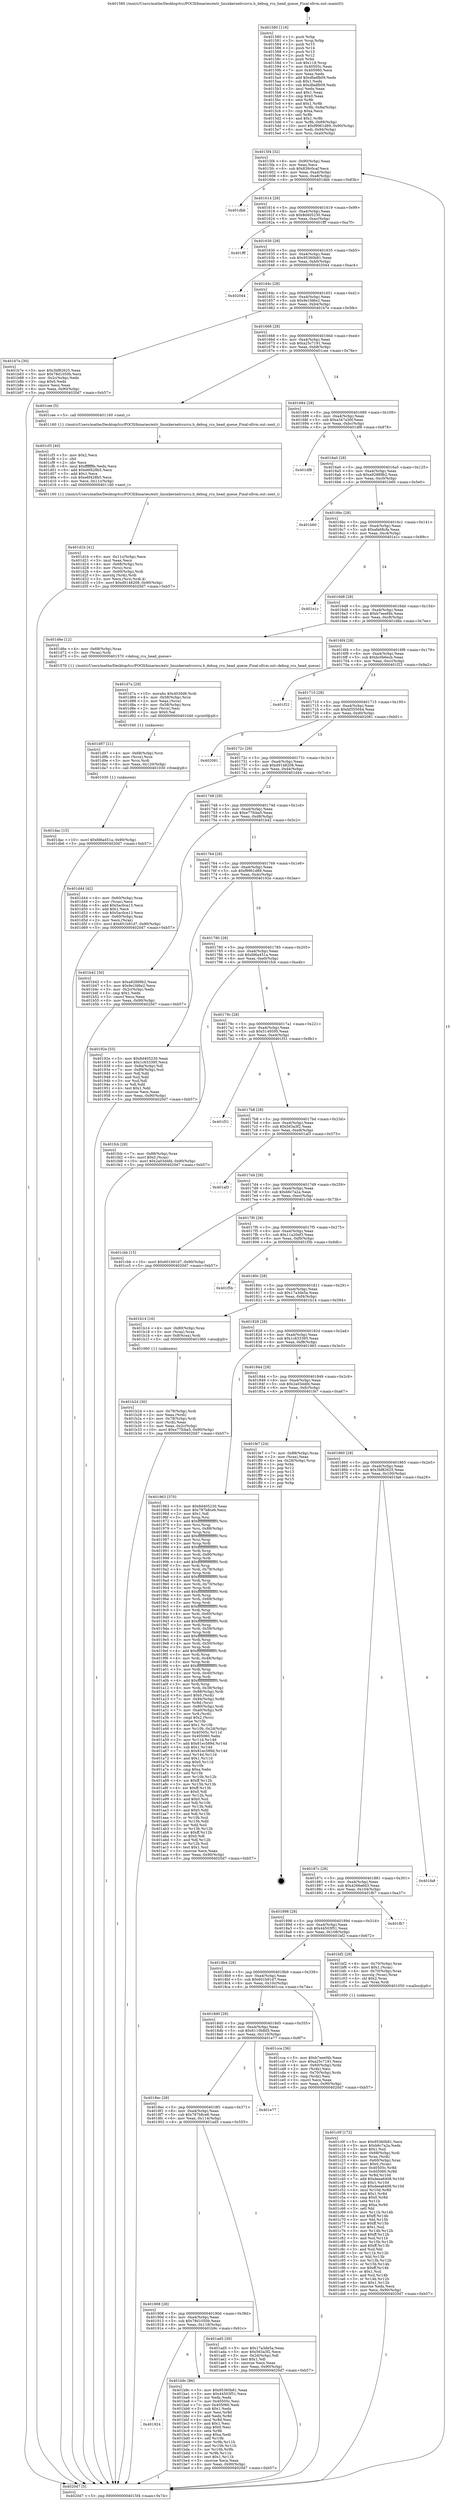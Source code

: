 digraph "0x401580" {
  label = "0x401580 (/mnt/c/Users/mathe/Desktop/tcc/POCII/binaries/extr_linuxkernelrcurcu.h_debug_rcu_head_queue_Final-ollvm.out::main(0))"
  labelloc = "t"
  node[shape=record]

  Entry [label="",width=0.3,height=0.3,shape=circle,fillcolor=black,style=filled]
  "0x4015f4" [label="{
     0x4015f4 [32]\l
     | [instrs]\l
     &nbsp;&nbsp;0x4015f4 \<+6\>: mov -0x90(%rbp),%eax\l
     &nbsp;&nbsp;0x4015fa \<+2\>: mov %eax,%ecx\l
     &nbsp;&nbsp;0x4015fc \<+6\>: sub $0x839c0caf,%ecx\l
     &nbsp;&nbsp;0x401602 \<+6\>: mov %eax,-0xa4(%rbp)\l
     &nbsp;&nbsp;0x401608 \<+6\>: mov %ecx,-0xa8(%rbp)\l
     &nbsp;&nbsp;0x40160e \<+6\>: je 0000000000401dbb \<main+0x83b\>\l
  }"]
  "0x401dbb" [label="{
     0x401dbb\l
  }", style=dashed]
  "0x401614" [label="{
     0x401614 [28]\l
     | [instrs]\l
     &nbsp;&nbsp;0x401614 \<+5\>: jmp 0000000000401619 \<main+0x99\>\l
     &nbsp;&nbsp;0x401619 \<+6\>: mov -0xa4(%rbp),%eax\l
     &nbsp;&nbsp;0x40161f \<+5\>: sub $0x8d405230,%eax\l
     &nbsp;&nbsp;0x401624 \<+6\>: mov %eax,-0xac(%rbp)\l
     &nbsp;&nbsp;0x40162a \<+6\>: je 0000000000401fff \<main+0xa7f\>\l
  }"]
  Exit [label="",width=0.3,height=0.3,shape=circle,fillcolor=black,style=filled,peripheries=2]
  "0x401fff" [label="{
     0x401fff\l
  }", style=dashed]
  "0x401630" [label="{
     0x401630 [28]\l
     | [instrs]\l
     &nbsp;&nbsp;0x401630 \<+5\>: jmp 0000000000401635 \<main+0xb5\>\l
     &nbsp;&nbsp;0x401635 \<+6\>: mov -0xa4(%rbp),%eax\l
     &nbsp;&nbsp;0x40163b \<+5\>: sub $0x95360b81,%eax\l
     &nbsp;&nbsp;0x401640 \<+6\>: mov %eax,-0xb0(%rbp)\l
     &nbsp;&nbsp;0x401646 \<+6\>: je 0000000000402044 \<main+0xac4\>\l
  }"]
  "0x401dac" [label="{
     0x401dac [15]\l
     | [instrs]\l
     &nbsp;&nbsp;0x401dac \<+10\>: movl $0xfd6a451a,-0x90(%rbp)\l
     &nbsp;&nbsp;0x401db6 \<+5\>: jmp 00000000004020d7 \<main+0xb57\>\l
  }"]
  "0x402044" [label="{
     0x402044\l
  }", style=dashed]
  "0x40164c" [label="{
     0x40164c [28]\l
     | [instrs]\l
     &nbsp;&nbsp;0x40164c \<+5\>: jmp 0000000000401651 \<main+0xd1\>\l
     &nbsp;&nbsp;0x401651 \<+6\>: mov -0xa4(%rbp),%eax\l
     &nbsp;&nbsp;0x401657 \<+5\>: sub $0x9e1fd6e2,%eax\l
     &nbsp;&nbsp;0x40165c \<+6\>: mov %eax,-0xb4(%rbp)\l
     &nbsp;&nbsp;0x401662 \<+6\>: je 0000000000401b7e \<main+0x5fe\>\l
  }"]
  "0x401d97" [label="{
     0x401d97 [21]\l
     | [instrs]\l
     &nbsp;&nbsp;0x401d97 \<+4\>: mov -0x68(%rbp),%rcx\l
     &nbsp;&nbsp;0x401d9b \<+3\>: mov (%rcx),%rcx\l
     &nbsp;&nbsp;0x401d9e \<+3\>: mov %rcx,%rdi\l
     &nbsp;&nbsp;0x401da1 \<+6\>: mov %eax,-0x120(%rbp)\l
     &nbsp;&nbsp;0x401da7 \<+5\>: call 0000000000401030 \<free@plt\>\l
     | [calls]\l
     &nbsp;&nbsp;0x401030 \{1\} (unknown)\l
  }"]
  "0x401b7e" [label="{
     0x401b7e [30]\l
     | [instrs]\l
     &nbsp;&nbsp;0x401b7e \<+5\>: mov $0x3bf82625,%eax\l
     &nbsp;&nbsp;0x401b83 \<+5\>: mov $0x78d1050b,%ecx\l
     &nbsp;&nbsp;0x401b88 \<+3\>: mov -0x2c(%rbp),%edx\l
     &nbsp;&nbsp;0x401b8b \<+3\>: cmp $0x0,%edx\l
     &nbsp;&nbsp;0x401b8e \<+3\>: cmove %ecx,%eax\l
     &nbsp;&nbsp;0x401b91 \<+6\>: mov %eax,-0x90(%rbp)\l
     &nbsp;&nbsp;0x401b97 \<+5\>: jmp 00000000004020d7 \<main+0xb57\>\l
  }"]
  "0x401668" [label="{
     0x401668 [28]\l
     | [instrs]\l
     &nbsp;&nbsp;0x401668 \<+5\>: jmp 000000000040166d \<main+0xed\>\l
     &nbsp;&nbsp;0x40166d \<+6\>: mov -0xa4(%rbp),%eax\l
     &nbsp;&nbsp;0x401673 \<+5\>: sub $0xa25c7191,%eax\l
     &nbsp;&nbsp;0x401678 \<+6\>: mov %eax,-0xb8(%rbp)\l
     &nbsp;&nbsp;0x40167e \<+6\>: je 0000000000401cee \<main+0x76e\>\l
  }"]
  "0x401d7a" [label="{
     0x401d7a [29]\l
     | [instrs]\l
     &nbsp;&nbsp;0x401d7a \<+10\>: movabs $0x4030d6,%rdi\l
     &nbsp;&nbsp;0x401d84 \<+4\>: mov -0x58(%rbp),%rcx\l
     &nbsp;&nbsp;0x401d88 \<+2\>: mov %eax,(%rcx)\l
     &nbsp;&nbsp;0x401d8a \<+4\>: mov -0x58(%rbp),%rcx\l
     &nbsp;&nbsp;0x401d8e \<+2\>: mov (%rcx),%esi\l
     &nbsp;&nbsp;0x401d90 \<+2\>: mov $0x0,%al\l
     &nbsp;&nbsp;0x401d92 \<+5\>: call 0000000000401040 \<printf@plt\>\l
     | [calls]\l
     &nbsp;&nbsp;0x401040 \{1\} (unknown)\l
  }"]
  "0x401cee" [label="{
     0x401cee [5]\l
     | [instrs]\l
     &nbsp;&nbsp;0x401cee \<+5\>: call 0000000000401160 \<next_i\>\l
     | [calls]\l
     &nbsp;&nbsp;0x401160 \{1\} (/mnt/c/Users/mathe/Desktop/tcc/POCII/binaries/extr_linuxkernelrcurcu.h_debug_rcu_head_queue_Final-ollvm.out::next_i)\l
  }"]
  "0x401684" [label="{
     0x401684 [28]\l
     | [instrs]\l
     &nbsp;&nbsp;0x401684 \<+5\>: jmp 0000000000401689 \<main+0x109\>\l
     &nbsp;&nbsp;0x401689 \<+6\>: mov -0xa4(%rbp),%eax\l
     &nbsp;&nbsp;0x40168f \<+5\>: sub $0xa347a30f,%eax\l
     &nbsp;&nbsp;0x401694 \<+6\>: mov %eax,-0xbc(%rbp)\l
     &nbsp;&nbsp;0x40169a \<+6\>: je 0000000000401df8 \<main+0x878\>\l
  }"]
  "0x401d1b" [label="{
     0x401d1b [41]\l
     | [instrs]\l
     &nbsp;&nbsp;0x401d1b \<+6\>: mov -0x11c(%rbp),%ecx\l
     &nbsp;&nbsp;0x401d21 \<+3\>: imul %eax,%ecx\l
     &nbsp;&nbsp;0x401d24 \<+4\>: mov -0x68(%rbp),%rsi\l
     &nbsp;&nbsp;0x401d28 \<+3\>: mov (%rsi),%rsi\l
     &nbsp;&nbsp;0x401d2b \<+4\>: mov -0x60(%rbp),%rdi\l
     &nbsp;&nbsp;0x401d2f \<+3\>: movslq (%rdi),%rdi\l
     &nbsp;&nbsp;0x401d32 \<+3\>: mov %ecx,(%rsi,%rdi,4)\l
     &nbsp;&nbsp;0x401d35 \<+10\>: movl $0xd9148208,-0x90(%rbp)\l
     &nbsp;&nbsp;0x401d3f \<+5\>: jmp 00000000004020d7 \<main+0xb57\>\l
  }"]
  "0x401df8" [label="{
     0x401df8\l
  }", style=dashed]
  "0x4016a0" [label="{
     0x4016a0 [28]\l
     | [instrs]\l
     &nbsp;&nbsp;0x4016a0 \<+5\>: jmp 00000000004016a5 \<main+0x125\>\l
     &nbsp;&nbsp;0x4016a5 \<+6\>: mov -0xa4(%rbp),%eax\l
     &nbsp;&nbsp;0x4016ab \<+5\>: sub $0xa92889b2,%eax\l
     &nbsp;&nbsp;0x4016b0 \<+6\>: mov %eax,-0xc0(%rbp)\l
     &nbsp;&nbsp;0x4016b6 \<+6\>: je 0000000000401b60 \<main+0x5e0\>\l
  }"]
  "0x401cf3" [label="{
     0x401cf3 [40]\l
     | [instrs]\l
     &nbsp;&nbsp;0x401cf3 \<+5\>: mov $0x2,%ecx\l
     &nbsp;&nbsp;0x401cf8 \<+1\>: cltd\l
     &nbsp;&nbsp;0x401cf9 \<+2\>: idiv %ecx\l
     &nbsp;&nbsp;0x401cfb \<+6\>: imul $0xfffffffe,%edx,%ecx\l
     &nbsp;&nbsp;0x401d01 \<+6\>: add $0xe6f428b5,%ecx\l
     &nbsp;&nbsp;0x401d07 \<+3\>: add $0x1,%ecx\l
     &nbsp;&nbsp;0x401d0a \<+6\>: sub $0xe6f428b5,%ecx\l
     &nbsp;&nbsp;0x401d10 \<+6\>: mov %ecx,-0x11c(%rbp)\l
     &nbsp;&nbsp;0x401d16 \<+5\>: call 0000000000401160 \<next_i\>\l
     | [calls]\l
     &nbsp;&nbsp;0x401160 \{1\} (/mnt/c/Users/mathe/Desktop/tcc/POCII/binaries/extr_linuxkernelrcurcu.h_debug_rcu_head_queue_Final-ollvm.out::next_i)\l
  }"]
  "0x401b60" [label="{
     0x401b60\l
  }", style=dashed]
  "0x4016bc" [label="{
     0x4016bc [28]\l
     | [instrs]\l
     &nbsp;&nbsp;0x4016bc \<+5\>: jmp 00000000004016c1 \<main+0x141\>\l
     &nbsp;&nbsp;0x4016c1 \<+6\>: mov -0xa4(%rbp),%eax\l
     &nbsp;&nbsp;0x4016c7 \<+5\>: sub $0xafa68cfa,%eax\l
     &nbsp;&nbsp;0x4016cc \<+6\>: mov %eax,-0xc4(%rbp)\l
     &nbsp;&nbsp;0x4016d2 \<+6\>: je 0000000000401e1c \<main+0x89c\>\l
  }"]
  "0x401c0f" [label="{
     0x401c0f [172]\l
     | [instrs]\l
     &nbsp;&nbsp;0x401c0f \<+5\>: mov $0x95360b81,%ecx\l
     &nbsp;&nbsp;0x401c14 \<+5\>: mov $0xb6c7a2a,%edx\l
     &nbsp;&nbsp;0x401c19 \<+3\>: mov $0x1,%sil\l
     &nbsp;&nbsp;0x401c1c \<+4\>: mov -0x68(%rbp),%rdi\l
     &nbsp;&nbsp;0x401c20 \<+3\>: mov %rax,(%rdi)\l
     &nbsp;&nbsp;0x401c23 \<+4\>: mov -0x60(%rbp),%rax\l
     &nbsp;&nbsp;0x401c27 \<+6\>: movl $0x0,(%rax)\l
     &nbsp;&nbsp;0x401c2d \<+8\>: mov 0x40505c,%r8d\l
     &nbsp;&nbsp;0x401c35 \<+8\>: mov 0x405060,%r9d\l
     &nbsp;&nbsp;0x401c3d \<+3\>: mov %r8d,%r10d\l
     &nbsp;&nbsp;0x401c40 \<+7\>: add $0xdeea6408,%r10d\l
     &nbsp;&nbsp;0x401c47 \<+4\>: sub $0x1,%r10d\l
     &nbsp;&nbsp;0x401c4b \<+7\>: sub $0xdeea6408,%r10d\l
     &nbsp;&nbsp;0x401c52 \<+4\>: imul %r10d,%r8d\l
     &nbsp;&nbsp;0x401c56 \<+4\>: and $0x1,%r8d\l
     &nbsp;&nbsp;0x401c5a \<+4\>: cmp $0x0,%r8d\l
     &nbsp;&nbsp;0x401c5e \<+4\>: sete %r11b\l
     &nbsp;&nbsp;0x401c62 \<+4\>: cmp $0xa,%r9d\l
     &nbsp;&nbsp;0x401c66 \<+3\>: setl %bl\l
     &nbsp;&nbsp;0x401c69 \<+3\>: mov %r11b,%r14b\l
     &nbsp;&nbsp;0x401c6c \<+4\>: xor $0xff,%r14b\l
     &nbsp;&nbsp;0x401c70 \<+3\>: mov %bl,%r15b\l
     &nbsp;&nbsp;0x401c73 \<+4\>: xor $0xff,%r15b\l
     &nbsp;&nbsp;0x401c77 \<+4\>: xor $0x1,%sil\l
     &nbsp;&nbsp;0x401c7b \<+3\>: mov %r14b,%r12b\l
     &nbsp;&nbsp;0x401c7e \<+4\>: and $0xff,%r12b\l
     &nbsp;&nbsp;0x401c82 \<+3\>: and %sil,%r11b\l
     &nbsp;&nbsp;0x401c85 \<+3\>: mov %r15b,%r13b\l
     &nbsp;&nbsp;0x401c88 \<+4\>: and $0xff,%r13b\l
     &nbsp;&nbsp;0x401c8c \<+3\>: and %sil,%bl\l
     &nbsp;&nbsp;0x401c8f \<+3\>: or %r11b,%r12b\l
     &nbsp;&nbsp;0x401c92 \<+3\>: or %bl,%r13b\l
     &nbsp;&nbsp;0x401c95 \<+3\>: xor %r13b,%r12b\l
     &nbsp;&nbsp;0x401c98 \<+3\>: or %r15b,%r14b\l
     &nbsp;&nbsp;0x401c9b \<+4\>: xor $0xff,%r14b\l
     &nbsp;&nbsp;0x401c9f \<+4\>: or $0x1,%sil\l
     &nbsp;&nbsp;0x401ca3 \<+3\>: and %sil,%r14b\l
     &nbsp;&nbsp;0x401ca6 \<+3\>: or %r14b,%r12b\l
     &nbsp;&nbsp;0x401ca9 \<+4\>: test $0x1,%r12b\l
     &nbsp;&nbsp;0x401cad \<+3\>: cmovne %edx,%ecx\l
     &nbsp;&nbsp;0x401cb0 \<+6\>: mov %ecx,-0x90(%rbp)\l
     &nbsp;&nbsp;0x401cb6 \<+5\>: jmp 00000000004020d7 \<main+0xb57\>\l
  }"]
  "0x401e1c" [label="{
     0x401e1c\l
  }", style=dashed]
  "0x4016d8" [label="{
     0x4016d8 [28]\l
     | [instrs]\l
     &nbsp;&nbsp;0x4016d8 \<+5\>: jmp 00000000004016dd \<main+0x15d\>\l
     &nbsp;&nbsp;0x4016dd \<+6\>: mov -0xa4(%rbp),%eax\l
     &nbsp;&nbsp;0x4016e3 \<+5\>: sub $0xb7eeef4b,%eax\l
     &nbsp;&nbsp;0x4016e8 \<+6\>: mov %eax,-0xc8(%rbp)\l
     &nbsp;&nbsp;0x4016ee \<+6\>: je 0000000000401d6e \<main+0x7ee\>\l
  }"]
  "0x401924" [label="{
     0x401924\l
  }", style=dashed]
  "0x401d6e" [label="{
     0x401d6e [12]\l
     | [instrs]\l
     &nbsp;&nbsp;0x401d6e \<+4\>: mov -0x68(%rbp),%rax\l
     &nbsp;&nbsp;0x401d72 \<+3\>: mov (%rax),%rdi\l
     &nbsp;&nbsp;0x401d75 \<+5\>: call 0000000000401570 \<debug_rcu_head_queue\>\l
     | [calls]\l
     &nbsp;&nbsp;0x401570 \{1\} (/mnt/c/Users/mathe/Desktop/tcc/POCII/binaries/extr_linuxkernelrcurcu.h_debug_rcu_head_queue_Final-ollvm.out::debug_rcu_head_queue)\l
  }"]
  "0x4016f4" [label="{
     0x4016f4 [28]\l
     | [instrs]\l
     &nbsp;&nbsp;0x4016f4 \<+5\>: jmp 00000000004016f9 \<main+0x179\>\l
     &nbsp;&nbsp;0x4016f9 \<+6\>: mov -0xa4(%rbp),%eax\l
     &nbsp;&nbsp;0x4016ff \<+5\>: sub $0xbc0b6ecb,%eax\l
     &nbsp;&nbsp;0x401704 \<+6\>: mov %eax,-0xcc(%rbp)\l
     &nbsp;&nbsp;0x40170a \<+6\>: je 0000000000401f22 \<main+0x9a2\>\l
  }"]
  "0x401b9c" [label="{
     0x401b9c [86]\l
     | [instrs]\l
     &nbsp;&nbsp;0x401b9c \<+5\>: mov $0x95360b81,%eax\l
     &nbsp;&nbsp;0x401ba1 \<+5\>: mov $0x44503f51,%ecx\l
     &nbsp;&nbsp;0x401ba6 \<+2\>: xor %edx,%edx\l
     &nbsp;&nbsp;0x401ba8 \<+7\>: mov 0x40505c,%esi\l
     &nbsp;&nbsp;0x401baf \<+7\>: mov 0x405060,%edi\l
     &nbsp;&nbsp;0x401bb6 \<+3\>: sub $0x1,%edx\l
     &nbsp;&nbsp;0x401bb9 \<+3\>: mov %esi,%r8d\l
     &nbsp;&nbsp;0x401bbc \<+3\>: add %edx,%r8d\l
     &nbsp;&nbsp;0x401bbf \<+4\>: imul %r8d,%esi\l
     &nbsp;&nbsp;0x401bc3 \<+3\>: and $0x1,%esi\l
     &nbsp;&nbsp;0x401bc6 \<+3\>: cmp $0x0,%esi\l
     &nbsp;&nbsp;0x401bc9 \<+4\>: sete %r9b\l
     &nbsp;&nbsp;0x401bcd \<+3\>: cmp $0xa,%edi\l
     &nbsp;&nbsp;0x401bd0 \<+4\>: setl %r10b\l
     &nbsp;&nbsp;0x401bd4 \<+3\>: mov %r9b,%r11b\l
     &nbsp;&nbsp;0x401bd7 \<+3\>: and %r10b,%r11b\l
     &nbsp;&nbsp;0x401bda \<+3\>: xor %r10b,%r9b\l
     &nbsp;&nbsp;0x401bdd \<+3\>: or %r9b,%r11b\l
     &nbsp;&nbsp;0x401be0 \<+4\>: test $0x1,%r11b\l
     &nbsp;&nbsp;0x401be4 \<+3\>: cmovne %ecx,%eax\l
     &nbsp;&nbsp;0x401be7 \<+6\>: mov %eax,-0x90(%rbp)\l
     &nbsp;&nbsp;0x401bed \<+5\>: jmp 00000000004020d7 \<main+0xb57\>\l
  }"]
  "0x401f22" [label="{
     0x401f22\l
  }", style=dashed]
  "0x401710" [label="{
     0x401710 [28]\l
     | [instrs]\l
     &nbsp;&nbsp;0x401710 \<+5\>: jmp 0000000000401715 \<main+0x195\>\l
     &nbsp;&nbsp;0x401715 \<+6\>: mov -0xa4(%rbp),%eax\l
     &nbsp;&nbsp;0x40171b \<+5\>: sub $0xbf355044,%eax\l
     &nbsp;&nbsp;0x401720 \<+6\>: mov %eax,-0xd0(%rbp)\l
     &nbsp;&nbsp;0x401726 \<+6\>: je 0000000000402081 \<main+0xb01\>\l
  }"]
  "0x401b24" [label="{
     0x401b24 [30]\l
     | [instrs]\l
     &nbsp;&nbsp;0x401b24 \<+4\>: mov -0x78(%rbp),%rdi\l
     &nbsp;&nbsp;0x401b28 \<+2\>: mov %eax,(%rdi)\l
     &nbsp;&nbsp;0x401b2a \<+4\>: mov -0x78(%rbp),%rdi\l
     &nbsp;&nbsp;0x401b2e \<+2\>: mov (%rdi),%eax\l
     &nbsp;&nbsp;0x401b30 \<+3\>: mov %eax,-0x2c(%rbp)\l
     &nbsp;&nbsp;0x401b33 \<+10\>: movl $0xe77fcba5,-0x90(%rbp)\l
     &nbsp;&nbsp;0x401b3d \<+5\>: jmp 00000000004020d7 \<main+0xb57\>\l
  }"]
  "0x402081" [label="{
     0x402081\l
  }", style=dashed]
  "0x40172c" [label="{
     0x40172c [28]\l
     | [instrs]\l
     &nbsp;&nbsp;0x40172c \<+5\>: jmp 0000000000401731 \<main+0x1b1\>\l
     &nbsp;&nbsp;0x401731 \<+6\>: mov -0xa4(%rbp),%eax\l
     &nbsp;&nbsp;0x401737 \<+5\>: sub $0xd9148208,%eax\l
     &nbsp;&nbsp;0x40173c \<+6\>: mov %eax,-0xd4(%rbp)\l
     &nbsp;&nbsp;0x401742 \<+6\>: je 0000000000401d44 \<main+0x7c4\>\l
  }"]
  "0x401908" [label="{
     0x401908 [28]\l
     | [instrs]\l
     &nbsp;&nbsp;0x401908 \<+5\>: jmp 000000000040190d \<main+0x38d\>\l
     &nbsp;&nbsp;0x40190d \<+6\>: mov -0xa4(%rbp),%eax\l
     &nbsp;&nbsp;0x401913 \<+5\>: sub $0x78d1050b,%eax\l
     &nbsp;&nbsp;0x401918 \<+6\>: mov %eax,-0x118(%rbp)\l
     &nbsp;&nbsp;0x40191e \<+6\>: je 0000000000401b9c \<main+0x61c\>\l
  }"]
  "0x401d44" [label="{
     0x401d44 [42]\l
     | [instrs]\l
     &nbsp;&nbsp;0x401d44 \<+4\>: mov -0x60(%rbp),%rax\l
     &nbsp;&nbsp;0x401d48 \<+2\>: mov (%rax),%ecx\l
     &nbsp;&nbsp;0x401d4a \<+6\>: add $0x5ac0ce13,%ecx\l
     &nbsp;&nbsp;0x401d50 \<+3\>: add $0x1,%ecx\l
     &nbsp;&nbsp;0x401d53 \<+6\>: sub $0x5ac0ce13,%ecx\l
     &nbsp;&nbsp;0x401d59 \<+4\>: mov -0x60(%rbp),%rax\l
     &nbsp;&nbsp;0x401d5d \<+2\>: mov %ecx,(%rax)\l
     &nbsp;&nbsp;0x401d5f \<+10\>: movl $0x601b91d7,-0x90(%rbp)\l
     &nbsp;&nbsp;0x401d69 \<+5\>: jmp 00000000004020d7 \<main+0xb57\>\l
  }"]
  "0x401748" [label="{
     0x401748 [28]\l
     | [instrs]\l
     &nbsp;&nbsp;0x401748 \<+5\>: jmp 000000000040174d \<main+0x1cd\>\l
     &nbsp;&nbsp;0x40174d \<+6\>: mov -0xa4(%rbp),%eax\l
     &nbsp;&nbsp;0x401753 \<+5\>: sub $0xe77fcba5,%eax\l
     &nbsp;&nbsp;0x401758 \<+6\>: mov %eax,-0xd8(%rbp)\l
     &nbsp;&nbsp;0x40175e \<+6\>: je 0000000000401b42 \<main+0x5c2\>\l
  }"]
  "0x401ad5" [label="{
     0x401ad5 [30]\l
     | [instrs]\l
     &nbsp;&nbsp;0x401ad5 \<+5\>: mov $0x17a3de5a,%eax\l
     &nbsp;&nbsp;0x401ada \<+5\>: mov $0x563a3f2,%ecx\l
     &nbsp;&nbsp;0x401adf \<+3\>: mov -0x2d(%rbp),%dl\l
     &nbsp;&nbsp;0x401ae2 \<+3\>: test $0x1,%dl\l
     &nbsp;&nbsp;0x401ae5 \<+3\>: cmovne %ecx,%eax\l
     &nbsp;&nbsp;0x401ae8 \<+6\>: mov %eax,-0x90(%rbp)\l
     &nbsp;&nbsp;0x401aee \<+5\>: jmp 00000000004020d7 \<main+0xb57\>\l
  }"]
  "0x401b42" [label="{
     0x401b42 [30]\l
     | [instrs]\l
     &nbsp;&nbsp;0x401b42 \<+5\>: mov $0xa92889b2,%eax\l
     &nbsp;&nbsp;0x401b47 \<+5\>: mov $0x9e1fd6e2,%ecx\l
     &nbsp;&nbsp;0x401b4c \<+3\>: mov -0x2c(%rbp),%edx\l
     &nbsp;&nbsp;0x401b4f \<+3\>: cmp $0x1,%edx\l
     &nbsp;&nbsp;0x401b52 \<+3\>: cmovl %ecx,%eax\l
     &nbsp;&nbsp;0x401b55 \<+6\>: mov %eax,-0x90(%rbp)\l
     &nbsp;&nbsp;0x401b5b \<+5\>: jmp 00000000004020d7 \<main+0xb57\>\l
  }"]
  "0x401764" [label="{
     0x401764 [28]\l
     | [instrs]\l
     &nbsp;&nbsp;0x401764 \<+5\>: jmp 0000000000401769 \<main+0x1e9\>\l
     &nbsp;&nbsp;0x401769 \<+6\>: mov -0xa4(%rbp),%eax\l
     &nbsp;&nbsp;0x40176f \<+5\>: sub $0xf9961d89,%eax\l
     &nbsp;&nbsp;0x401774 \<+6\>: mov %eax,-0xdc(%rbp)\l
     &nbsp;&nbsp;0x40177a \<+6\>: je 000000000040192e \<main+0x3ae\>\l
  }"]
  "0x4018ec" [label="{
     0x4018ec [28]\l
     | [instrs]\l
     &nbsp;&nbsp;0x4018ec \<+5\>: jmp 00000000004018f1 \<main+0x371\>\l
     &nbsp;&nbsp;0x4018f1 \<+6\>: mov -0xa4(%rbp),%eax\l
     &nbsp;&nbsp;0x4018f7 \<+5\>: sub $0x787b8ce6,%eax\l
     &nbsp;&nbsp;0x4018fc \<+6\>: mov %eax,-0x114(%rbp)\l
     &nbsp;&nbsp;0x401902 \<+6\>: je 0000000000401ad5 \<main+0x555\>\l
  }"]
  "0x40192e" [label="{
     0x40192e [53]\l
     | [instrs]\l
     &nbsp;&nbsp;0x40192e \<+5\>: mov $0x8d405230,%eax\l
     &nbsp;&nbsp;0x401933 \<+5\>: mov $0x1c633395,%ecx\l
     &nbsp;&nbsp;0x401938 \<+6\>: mov -0x8a(%rbp),%dl\l
     &nbsp;&nbsp;0x40193e \<+7\>: mov -0x89(%rbp),%sil\l
     &nbsp;&nbsp;0x401945 \<+3\>: mov %dl,%dil\l
     &nbsp;&nbsp;0x401948 \<+3\>: and %sil,%dil\l
     &nbsp;&nbsp;0x40194b \<+3\>: xor %sil,%dl\l
     &nbsp;&nbsp;0x40194e \<+3\>: or %dl,%dil\l
     &nbsp;&nbsp;0x401951 \<+4\>: test $0x1,%dil\l
     &nbsp;&nbsp;0x401955 \<+3\>: cmovne %ecx,%eax\l
     &nbsp;&nbsp;0x401958 \<+6\>: mov %eax,-0x90(%rbp)\l
     &nbsp;&nbsp;0x40195e \<+5\>: jmp 00000000004020d7 \<main+0xb57\>\l
  }"]
  "0x401780" [label="{
     0x401780 [28]\l
     | [instrs]\l
     &nbsp;&nbsp;0x401780 \<+5\>: jmp 0000000000401785 \<main+0x205\>\l
     &nbsp;&nbsp;0x401785 \<+6\>: mov -0xa4(%rbp),%eax\l
     &nbsp;&nbsp;0x40178b \<+5\>: sub $0xfd6a451a,%eax\l
     &nbsp;&nbsp;0x401790 \<+6\>: mov %eax,-0xe0(%rbp)\l
     &nbsp;&nbsp;0x401796 \<+6\>: je 0000000000401fcb \<main+0xa4b\>\l
  }"]
  "0x4020d7" [label="{
     0x4020d7 [5]\l
     | [instrs]\l
     &nbsp;&nbsp;0x4020d7 \<+5\>: jmp 00000000004015f4 \<main+0x74\>\l
  }"]
  "0x401580" [label="{
     0x401580 [116]\l
     | [instrs]\l
     &nbsp;&nbsp;0x401580 \<+1\>: push %rbp\l
     &nbsp;&nbsp;0x401581 \<+3\>: mov %rsp,%rbp\l
     &nbsp;&nbsp;0x401584 \<+2\>: push %r15\l
     &nbsp;&nbsp;0x401586 \<+2\>: push %r14\l
     &nbsp;&nbsp;0x401588 \<+2\>: push %r13\l
     &nbsp;&nbsp;0x40158a \<+2\>: push %r12\l
     &nbsp;&nbsp;0x40158c \<+1\>: push %rbx\l
     &nbsp;&nbsp;0x40158d \<+7\>: sub $0x118,%rsp\l
     &nbsp;&nbsp;0x401594 \<+7\>: mov 0x40505c,%eax\l
     &nbsp;&nbsp;0x40159b \<+7\>: mov 0x405060,%ecx\l
     &nbsp;&nbsp;0x4015a2 \<+2\>: mov %eax,%edx\l
     &nbsp;&nbsp;0x4015a4 \<+6\>: add $0xdfadfb09,%edx\l
     &nbsp;&nbsp;0x4015aa \<+3\>: sub $0x1,%edx\l
     &nbsp;&nbsp;0x4015ad \<+6\>: sub $0xdfadfb09,%edx\l
     &nbsp;&nbsp;0x4015b3 \<+3\>: imul %edx,%eax\l
     &nbsp;&nbsp;0x4015b6 \<+3\>: and $0x1,%eax\l
     &nbsp;&nbsp;0x4015b9 \<+3\>: cmp $0x0,%eax\l
     &nbsp;&nbsp;0x4015bc \<+4\>: sete %r8b\l
     &nbsp;&nbsp;0x4015c0 \<+4\>: and $0x1,%r8b\l
     &nbsp;&nbsp;0x4015c4 \<+7\>: mov %r8b,-0x8a(%rbp)\l
     &nbsp;&nbsp;0x4015cb \<+3\>: cmp $0xa,%ecx\l
     &nbsp;&nbsp;0x4015ce \<+4\>: setl %r8b\l
     &nbsp;&nbsp;0x4015d2 \<+4\>: and $0x1,%r8b\l
     &nbsp;&nbsp;0x4015d6 \<+7\>: mov %r8b,-0x89(%rbp)\l
     &nbsp;&nbsp;0x4015dd \<+10\>: movl $0xf9961d89,-0x90(%rbp)\l
     &nbsp;&nbsp;0x4015e7 \<+6\>: mov %edi,-0x94(%rbp)\l
     &nbsp;&nbsp;0x4015ed \<+7\>: mov %rsi,-0xa0(%rbp)\l
  }"]
  "0x401e77" [label="{
     0x401e77\l
  }", style=dashed]
  "0x401fcb" [label="{
     0x401fcb [28]\l
     | [instrs]\l
     &nbsp;&nbsp;0x401fcb \<+7\>: mov -0x88(%rbp),%rax\l
     &nbsp;&nbsp;0x401fd2 \<+6\>: movl $0x0,(%rax)\l
     &nbsp;&nbsp;0x401fd8 \<+10\>: movl $0x2a03d4fd,-0x90(%rbp)\l
     &nbsp;&nbsp;0x401fe2 \<+5\>: jmp 00000000004020d7 \<main+0xb57\>\l
  }"]
  "0x40179c" [label="{
     0x40179c [28]\l
     | [instrs]\l
     &nbsp;&nbsp;0x40179c \<+5\>: jmp 00000000004017a1 \<main+0x221\>\l
     &nbsp;&nbsp;0x4017a1 \<+6\>: mov -0xa4(%rbp),%eax\l
     &nbsp;&nbsp;0x4017a7 \<+5\>: sub $0x5149595,%eax\l
     &nbsp;&nbsp;0x4017ac \<+6\>: mov %eax,-0xe4(%rbp)\l
     &nbsp;&nbsp;0x4017b2 \<+6\>: je 0000000000401f31 \<main+0x9b1\>\l
  }"]
  "0x4018d0" [label="{
     0x4018d0 [28]\l
     | [instrs]\l
     &nbsp;&nbsp;0x4018d0 \<+5\>: jmp 00000000004018d5 \<main+0x355\>\l
     &nbsp;&nbsp;0x4018d5 \<+6\>: mov -0xa4(%rbp),%eax\l
     &nbsp;&nbsp;0x4018db \<+5\>: sub $0x6110b8d5,%eax\l
     &nbsp;&nbsp;0x4018e0 \<+6\>: mov %eax,-0x110(%rbp)\l
     &nbsp;&nbsp;0x4018e6 \<+6\>: je 0000000000401e77 \<main+0x8f7\>\l
  }"]
  "0x401f31" [label="{
     0x401f31\l
  }", style=dashed]
  "0x4017b8" [label="{
     0x4017b8 [28]\l
     | [instrs]\l
     &nbsp;&nbsp;0x4017b8 \<+5\>: jmp 00000000004017bd \<main+0x23d\>\l
     &nbsp;&nbsp;0x4017bd \<+6\>: mov -0xa4(%rbp),%eax\l
     &nbsp;&nbsp;0x4017c3 \<+5\>: sub $0x563a3f2,%eax\l
     &nbsp;&nbsp;0x4017c8 \<+6\>: mov %eax,-0xe8(%rbp)\l
     &nbsp;&nbsp;0x4017ce \<+6\>: je 0000000000401af3 \<main+0x573\>\l
  }"]
  "0x401cca" [label="{
     0x401cca [36]\l
     | [instrs]\l
     &nbsp;&nbsp;0x401cca \<+5\>: mov $0xb7eeef4b,%eax\l
     &nbsp;&nbsp;0x401ccf \<+5\>: mov $0xa25c7191,%ecx\l
     &nbsp;&nbsp;0x401cd4 \<+4\>: mov -0x60(%rbp),%rdx\l
     &nbsp;&nbsp;0x401cd8 \<+2\>: mov (%rdx),%esi\l
     &nbsp;&nbsp;0x401cda \<+4\>: mov -0x70(%rbp),%rdx\l
     &nbsp;&nbsp;0x401cde \<+2\>: cmp (%rdx),%esi\l
     &nbsp;&nbsp;0x401ce0 \<+3\>: cmovl %ecx,%eax\l
     &nbsp;&nbsp;0x401ce3 \<+6\>: mov %eax,-0x90(%rbp)\l
     &nbsp;&nbsp;0x401ce9 \<+5\>: jmp 00000000004020d7 \<main+0xb57\>\l
  }"]
  "0x401af3" [label="{
     0x401af3\l
  }", style=dashed]
  "0x4017d4" [label="{
     0x4017d4 [28]\l
     | [instrs]\l
     &nbsp;&nbsp;0x4017d4 \<+5\>: jmp 00000000004017d9 \<main+0x259\>\l
     &nbsp;&nbsp;0x4017d9 \<+6\>: mov -0xa4(%rbp),%eax\l
     &nbsp;&nbsp;0x4017df \<+5\>: sub $0xb6c7a2a,%eax\l
     &nbsp;&nbsp;0x4017e4 \<+6\>: mov %eax,-0xec(%rbp)\l
     &nbsp;&nbsp;0x4017ea \<+6\>: je 0000000000401cbb \<main+0x73b\>\l
  }"]
  "0x4018b4" [label="{
     0x4018b4 [28]\l
     | [instrs]\l
     &nbsp;&nbsp;0x4018b4 \<+5\>: jmp 00000000004018b9 \<main+0x339\>\l
     &nbsp;&nbsp;0x4018b9 \<+6\>: mov -0xa4(%rbp),%eax\l
     &nbsp;&nbsp;0x4018bf \<+5\>: sub $0x601b91d7,%eax\l
     &nbsp;&nbsp;0x4018c4 \<+6\>: mov %eax,-0x10c(%rbp)\l
     &nbsp;&nbsp;0x4018ca \<+6\>: je 0000000000401cca \<main+0x74a\>\l
  }"]
  "0x401cbb" [label="{
     0x401cbb [15]\l
     | [instrs]\l
     &nbsp;&nbsp;0x401cbb \<+10\>: movl $0x601b91d7,-0x90(%rbp)\l
     &nbsp;&nbsp;0x401cc5 \<+5\>: jmp 00000000004020d7 \<main+0xb57\>\l
  }"]
  "0x4017f0" [label="{
     0x4017f0 [28]\l
     | [instrs]\l
     &nbsp;&nbsp;0x4017f0 \<+5\>: jmp 00000000004017f5 \<main+0x275\>\l
     &nbsp;&nbsp;0x4017f5 \<+6\>: mov -0xa4(%rbp),%eax\l
     &nbsp;&nbsp;0x4017fb \<+5\>: sub $0x11a20ef3,%eax\l
     &nbsp;&nbsp;0x401800 \<+6\>: mov %eax,-0xf0(%rbp)\l
     &nbsp;&nbsp;0x401806 \<+6\>: je 0000000000401f5b \<main+0x9db\>\l
  }"]
  "0x401bf2" [label="{
     0x401bf2 [29]\l
     | [instrs]\l
     &nbsp;&nbsp;0x401bf2 \<+4\>: mov -0x70(%rbp),%rax\l
     &nbsp;&nbsp;0x401bf6 \<+6\>: movl $0x1,(%rax)\l
     &nbsp;&nbsp;0x401bfc \<+4\>: mov -0x70(%rbp),%rax\l
     &nbsp;&nbsp;0x401c00 \<+3\>: movslq (%rax),%rax\l
     &nbsp;&nbsp;0x401c03 \<+4\>: shl $0x2,%rax\l
     &nbsp;&nbsp;0x401c07 \<+3\>: mov %rax,%rdi\l
     &nbsp;&nbsp;0x401c0a \<+5\>: call 0000000000401050 \<malloc@plt\>\l
     | [calls]\l
     &nbsp;&nbsp;0x401050 \{1\} (unknown)\l
  }"]
  "0x401f5b" [label="{
     0x401f5b\l
  }", style=dashed]
  "0x40180c" [label="{
     0x40180c [28]\l
     | [instrs]\l
     &nbsp;&nbsp;0x40180c \<+5\>: jmp 0000000000401811 \<main+0x291\>\l
     &nbsp;&nbsp;0x401811 \<+6\>: mov -0xa4(%rbp),%eax\l
     &nbsp;&nbsp;0x401817 \<+5\>: sub $0x17a3de5a,%eax\l
     &nbsp;&nbsp;0x40181c \<+6\>: mov %eax,-0xf4(%rbp)\l
     &nbsp;&nbsp;0x401822 \<+6\>: je 0000000000401b14 \<main+0x594\>\l
  }"]
  "0x401898" [label="{
     0x401898 [28]\l
     | [instrs]\l
     &nbsp;&nbsp;0x401898 \<+5\>: jmp 000000000040189d \<main+0x31d\>\l
     &nbsp;&nbsp;0x40189d \<+6\>: mov -0xa4(%rbp),%eax\l
     &nbsp;&nbsp;0x4018a3 \<+5\>: sub $0x44503f51,%eax\l
     &nbsp;&nbsp;0x4018a8 \<+6\>: mov %eax,-0x108(%rbp)\l
     &nbsp;&nbsp;0x4018ae \<+6\>: je 0000000000401bf2 \<main+0x672\>\l
  }"]
  "0x401b14" [label="{
     0x401b14 [16]\l
     | [instrs]\l
     &nbsp;&nbsp;0x401b14 \<+4\>: mov -0x80(%rbp),%rax\l
     &nbsp;&nbsp;0x401b18 \<+3\>: mov (%rax),%rax\l
     &nbsp;&nbsp;0x401b1b \<+4\>: mov 0x8(%rax),%rdi\l
     &nbsp;&nbsp;0x401b1f \<+5\>: call 0000000000401060 \<atoi@plt\>\l
     | [calls]\l
     &nbsp;&nbsp;0x401060 \{1\} (unknown)\l
  }"]
  "0x401828" [label="{
     0x401828 [28]\l
     | [instrs]\l
     &nbsp;&nbsp;0x401828 \<+5\>: jmp 000000000040182d \<main+0x2ad\>\l
     &nbsp;&nbsp;0x40182d \<+6\>: mov -0xa4(%rbp),%eax\l
     &nbsp;&nbsp;0x401833 \<+5\>: sub $0x1c633395,%eax\l
     &nbsp;&nbsp;0x401838 \<+6\>: mov %eax,-0xf8(%rbp)\l
     &nbsp;&nbsp;0x40183e \<+6\>: je 0000000000401963 \<main+0x3e3\>\l
  }"]
  "0x401fb7" [label="{
     0x401fb7\l
  }", style=dashed]
  "0x401963" [label="{
     0x401963 [370]\l
     | [instrs]\l
     &nbsp;&nbsp;0x401963 \<+5\>: mov $0x8d405230,%eax\l
     &nbsp;&nbsp;0x401968 \<+5\>: mov $0x787b8ce6,%ecx\l
     &nbsp;&nbsp;0x40196d \<+2\>: mov $0x1,%dl\l
     &nbsp;&nbsp;0x40196f \<+3\>: mov %rsp,%rsi\l
     &nbsp;&nbsp;0x401972 \<+4\>: add $0xfffffffffffffff0,%rsi\l
     &nbsp;&nbsp;0x401976 \<+3\>: mov %rsi,%rsp\l
     &nbsp;&nbsp;0x401979 \<+7\>: mov %rsi,-0x88(%rbp)\l
     &nbsp;&nbsp;0x401980 \<+3\>: mov %rsp,%rsi\l
     &nbsp;&nbsp;0x401983 \<+4\>: add $0xfffffffffffffff0,%rsi\l
     &nbsp;&nbsp;0x401987 \<+3\>: mov %rsi,%rsp\l
     &nbsp;&nbsp;0x40198a \<+3\>: mov %rsp,%rdi\l
     &nbsp;&nbsp;0x40198d \<+4\>: add $0xfffffffffffffff0,%rdi\l
     &nbsp;&nbsp;0x401991 \<+3\>: mov %rdi,%rsp\l
     &nbsp;&nbsp;0x401994 \<+4\>: mov %rdi,-0x80(%rbp)\l
     &nbsp;&nbsp;0x401998 \<+3\>: mov %rsp,%rdi\l
     &nbsp;&nbsp;0x40199b \<+4\>: add $0xfffffffffffffff0,%rdi\l
     &nbsp;&nbsp;0x40199f \<+3\>: mov %rdi,%rsp\l
     &nbsp;&nbsp;0x4019a2 \<+4\>: mov %rdi,-0x78(%rbp)\l
     &nbsp;&nbsp;0x4019a6 \<+3\>: mov %rsp,%rdi\l
     &nbsp;&nbsp;0x4019a9 \<+4\>: add $0xfffffffffffffff0,%rdi\l
     &nbsp;&nbsp;0x4019ad \<+3\>: mov %rdi,%rsp\l
     &nbsp;&nbsp;0x4019b0 \<+4\>: mov %rdi,-0x70(%rbp)\l
     &nbsp;&nbsp;0x4019b4 \<+3\>: mov %rsp,%rdi\l
     &nbsp;&nbsp;0x4019b7 \<+4\>: add $0xfffffffffffffff0,%rdi\l
     &nbsp;&nbsp;0x4019bb \<+3\>: mov %rdi,%rsp\l
     &nbsp;&nbsp;0x4019be \<+4\>: mov %rdi,-0x68(%rbp)\l
     &nbsp;&nbsp;0x4019c2 \<+3\>: mov %rsp,%rdi\l
     &nbsp;&nbsp;0x4019c5 \<+4\>: add $0xfffffffffffffff0,%rdi\l
     &nbsp;&nbsp;0x4019c9 \<+3\>: mov %rdi,%rsp\l
     &nbsp;&nbsp;0x4019cc \<+4\>: mov %rdi,-0x60(%rbp)\l
     &nbsp;&nbsp;0x4019d0 \<+3\>: mov %rsp,%rdi\l
     &nbsp;&nbsp;0x4019d3 \<+4\>: add $0xfffffffffffffff0,%rdi\l
     &nbsp;&nbsp;0x4019d7 \<+3\>: mov %rdi,%rsp\l
     &nbsp;&nbsp;0x4019da \<+4\>: mov %rdi,-0x58(%rbp)\l
     &nbsp;&nbsp;0x4019de \<+3\>: mov %rsp,%rdi\l
     &nbsp;&nbsp;0x4019e1 \<+4\>: add $0xfffffffffffffff0,%rdi\l
     &nbsp;&nbsp;0x4019e5 \<+3\>: mov %rdi,%rsp\l
     &nbsp;&nbsp;0x4019e8 \<+4\>: mov %rdi,-0x50(%rbp)\l
     &nbsp;&nbsp;0x4019ec \<+3\>: mov %rsp,%rdi\l
     &nbsp;&nbsp;0x4019ef \<+4\>: add $0xfffffffffffffff0,%rdi\l
     &nbsp;&nbsp;0x4019f3 \<+3\>: mov %rdi,%rsp\l
     &nbsp;&nbsp;0x4019f6 \<+4\>: mov %rdi,-0x48(%rbp)\l
     &nbsp;&nbsp;0x4019fa \<+3\>: mov %rsp,%rdi\l
     &nbsp;&nbsp;0x4019fd \<+4\>: add $0xfffffffffffffff0,%rdi\l
     &nbsp;&nbsp;0x401a01 \<+3\>: mov %rdi,%rsp\l
     &nbsp;&nbsp;0x401a04 \<+4\>: mov %rdi,-0x40(%rbp)\l
     &nbsp;&nbsp;0x401a08 \<+3\>: mov %rsp,%rdi\l
     &nbsp;&nbsp;0x401a0b \<+4\>: add $0xfffffffffffffff0,%rdi\l
     &nbsp;&nbsp;0x401a0f \<+3\>: mov %rdi,%rsp\l
     &nbsp;&nbsp;0x401a12 \<+4\>: mov %rdi,-0x38(%rbp)\l
     &nbsp;&nbsp;0x401a16 \<+7\>: mov -0x88(%rbp),%rdi\l
     &nbsp;&nbsp;0x401a1d \<+6\>: movl $0x0,(%rdi)\l
     &nbsp;&nbsp;0x401a23 \<+7\>: mov -0x94(%rbp),%r8d\l
     &nbsp;&nbsp;0x401a2a \<+3\>: mov %r8d,(%rsi)\l
     &nbsp;&nbsp;0x401a2d \<+4\>: mov -0x80(%rbp),%rdi\l
     &nbsp;&nbsp;0x401a31 \<+7\>: mov -0xa0(%rbp),%r9\l
     &nbsp;&nbsp;0x401a38 \<+3\>: mov %r9,(%rdi)\l
     &nbsp;&nbsp;0x401a3b \<+3\>: cmpl $0x2,(%rsi)\l
     &nbsp;&nbsp;0x401a3e \<+4\>: setne %r10b\l
     &nbsp;&nbsp;0x401a42 \<+4\>: and $0x1,%r10b\l
     &nbsp;&nbsp;0x401a46 \<+4\>: mov %r10b,-0x2d(%rbp)\l
     &nbsp;&nbsp;0x401a4a \<+8\>: mov 0x40505c,%r11d\l
     &nbsp;&nbsp;0x401a52 \<+7\>: mov 0x405060,%ebx\l
     &nbsp;&nbsp;0x401a59 \<+3\>: mov %r11d,%r14d\l
     &nbsp;&nbsp;0x401a5c \<+7\>: add $0x81ec589d,%r14d\l
     &nbsp;&nbsp;0x401a63 \<+4\>: sub $0x1,%r14d\l
     &nbsp;&nbsp;0x401a67 \<+7\>: sub $0x81ec589d,%r14d\l
     &nbsp;&nbsp;0x401a6e \<+4\>: imul %r14d,%r11d\l
     &nbsp;&nbsp;0x401a72 \<+4\>: and $0x1,%r11d\l
     &nbsp;&nbsp;0x401a76 \<+4\>: cmp $0x0,%r11d\l
     &nbsp;&nbsp;0x401a7a \<+4\>: sete %r10b\l
     &nbsp;&nbsp;0x401a7e \<+3\>: cmp $0xa,%ebx\l
     &nbsp;&nbsp;0x401a81 \<+4\>: setl %r15b\l
     &nbsp;&nbsp;0x401a85 \<+3\>: mov %r10b,%r12b\l
     &nbsp;&nbsp;0x401a88 \<+4\>: xor $0xff,%r12b\l
     &nbsp;&nbsp;0x401a8c \<+3\>: mov %r15b,%r13b\l
     &nbsp;&nbsp;0x401a8f \<+4\>: xor $0xff,%r13b\l
     &nbsp;&nbsp;0x401a93 \<+3\>: xor $0x0,%dl\l
     &nbsp;&nbsp;0x401a96 \<+3\>: mov %r12b,%sil\l
     &nbsp;&nbsp;0x401a99 \<+4\>: and $0x0,%sil\l
     &nbsp;&nbsp;0x401a9d \<+3\>: and %dl,%r10b\l
     &nbsp;&nbsp;0x401aa0 \<+3\>: mov %r13b,%dil\l
     &nbsp;&nbsp;0x401aa3 \<+4\>: and $0x0,%dil\l
     &nbsp;&nbsp;0x401aa7 \<+3\>: and %dl,%r15b\l
     &nbsp;&nbsp;0x401aaa \<+3\>: or %r10b,%sil\l
     &nbsp;&nbsp;0x401aad \<+3\>: or %r15b,%dil\l
     &nbsp;&nbsp;0x401ab0 \<+3\>: xor %dil,%sil\l
     &nbsp;&nbsp;0x401ab3 \<+3\>: or %r13b,%r12b\l
     &nbsp;&nbsp;0x401ab6 \<+4\>: xor $0xff,%r12b\l
     &nbsp;&nbsp;0x401aba \<+3\>: or $0x0,%dl\l
     &nbsp;&nbsp;0x401abd \<+3\>: and %dl,%r12b\l
     &nbsp;&nbsp;0x401ac0 \<+3\>: or %r12b,%sil\l
     &nbsp;&nbsp;0x401ac3 \<+4\>: test $0x1,%sil\l
     &nbsp;&nbsp;0x401ac7 \<+3\>: cmovne %ecx,%eax\l
     &nbsp;&nbsp;0x401aca \<+6\>: mov %eax,-0x90(%rbp)\l
     &nbsp;&nbsp;0x401ad0 \<+5\>: jmp 00000000004020d7 \<main+0xb57\>\l
  }"]
  "0x401844" [label="{
     0x401844 [28]\l
     | [instrs]\l
     &nbsp;&nbsp;0x401844 \<+5\>: jmp 0000000000401849 \<main+0x2c9\>\l
     &nbsp;&nbsp;0x401849 \<+6\>: mov -0xa4(%rbp),%eax\l
     &nbsp;&nbsp;0x40184f \<+5\>: sub $0x2a03d4fd,%eax\l
     &nbsp;&nbsp;0x401854 \<+6\>: mov %eax,-0xfc(%rbp)\l
     &nbsp;&nbsp;0x40185a \<+6\>: je 0000000000401fe7 \<main+0xa67\>\l
  }"]
  "0x40187c" [label="{
     0x40187c [28]\l
     | [instrs]\l
     &nbsp;&nbsp;0x40187c \<+5\>: jmp 0000000000401881 \<main+0x301\>\l
     &nbsp;&nbsp;0x401881 \<+6\>: mov -0xa4(%rbp),%eax\l
     &nbsp;&nbsp;0x401887 \<+5\>: sub $0x4266a6d3,%eax\l
     &nbsp;&nbsp;0x40188c \<+6\>: mov %eax,-0x104(%rbp)\l
     &nbsp;&nbsp;0x401892 \<+6\>: je 0000000000401fb7 \<main+0xa37\>\l
  }"]
  "0x401fa8" [label="{
     0x401fa8\l
  }", style=dashed]
  "0x401fe7" [label="{
     0x401fe7 [24]\l
     | [instrs]\l
     &nbsp;&nbsp;0x401fe7 \<+7\>: mov -0x88(%rbp),%rax\l
     &nbsp;&nbsp;0x401fee \<+2\>: mov (%rax),%eax\l
     &nbsp;&nbsp;0x401ff0 \<+4\>: lea -0x28(%rbp),%rsp\l
     &nbsp;&nbsp;0x401ff4 \<+1\>: pop %rbx\l
     &nbsp;&nbsp;0x401ff5 \<+2\>: pop %r12\l
     &nbsp;&nbsp;0x401ff7 \<+2\>: pop %r13\l
     &nbsp;&nbsp;0x401ff9 \<+2\>: pop %r14\l
     &nbsp;&nbsp;0x401ffb \<+2\>: pop %r15\l
     &nbsp;&nbsp;0x401ffd \<+1\>: pop %rbp\l
     &nbsp;&nbsp;0x401ffe \<+1\>: ret\l
  }"]
  "0x401860" [label="{
     0x401860 [28]\l
     | [instrs]\l
     &nbsp;&nbsp;0x401860 \<+5\>: jmp 0000000000401865 \<main+0x2e5\>\l
     &nbsp;&nbsp;0x401865 \<+6\>: mov -0xa4(%rbp),%eax\l
     &nbsp;&nbsp;0x40186b \<+5\>: sub $0x3bf82625,%eax\l
     &nbsp;&nbsp;0x401870 \<+6\>: mov %eax,-0x100(%rbp)\l
     &nbsp;&nbsp;0x401876 \<+6\>: je 0000000000401fa8 \<main+0xa28\>\l
  }"]
  Entry -> "0x401580" [label=" 1"]
  "0x4015f4" -> "0x401dbb" [label=" 0"]
  "0x4015f4" -> "0x401614" [label=" 16"]
  "0x401fe7" -> Exit [label=" 1"]
  "0x401614" -> "0x401fff" [label=" 0"]
  "0x401614" -> "0x401630" [label=" 16"]
  "0x401fcb" -> "0x4020d7" [label=" 1"]
  "0x401630" -> "0x402044" [label=" 0"]
  "0x401630" -> "0x40164c" [label=" 16"]
  "0x401dac" -> "0x4020d7" [label=" 1"]
  "0x40164c" -> "0x401b7e" [label=" 1"]
  "0x40164c" -> "0x401668" [label=" 15"]
  "0x401d97" -> "0x401dac" [label=" 1"]
  "0x401668" -> "0x401cee" [label=" 1"]
  "0x401668" -> "0x401684" [label=" 14"]
  "0x401d7a" -> "0x401d97" [label=" 1"]
  "0x401684" -> "0x401df8" [label=" 0"]
  "0x401684" -> "0x4016a0" [label=" 14"]
  "0x401d6e" -> "0x401d7a" [label=" 1"]
  "0x4016a0" -> "0x401b60" [label=" 0"]
  "0x4016a0" -> "0x4016bc" [label=" 14"]
  "0x401d44" -> "0x4020d7" [label=" 1"]
  "0x4016bc" -> "0x401e1c" [label=" 0"]
  "0x4016bc" -> "0x4016d8" [label=" 14"]
  "0x401d1b" -> "0x4020d7" [label=" 1"]
  "0x4016d8" -> "0x401d6e" [label=" 1"]
  "0x4016d8" -> "0x4016f4" [label=" 13"]
  "0x401cf3" -> "0x401d1b" [label=" 1"]
  "0x4016f4" -> "0x401f22" [label=" 0"]
  "0x4016f4" -> "0x401710" [label=" 13"]
  "0x401cee" -> "0x401cf3" [label=" 1"]
  "0x401710" -> "0x402081" [label=" 0"]
  "0x401710" -> "0x40172c" [label=" 13"]
  "0x401cbb" -> "0x4020d7" [label=" 1"]
  "0x40172c" -> "0x401d44" [label=" 1"]
  "0x40172c" -> "0x401748" [label=" 12"]
  "0x401c0f" -> "0x4020d7" [label=" 1"]
  "0x401748" -> "0x401b42" [label=" 1"]
  "0x401748" -> "0x401764" [label=" 11"]
  "0x401bf2" -> "0x401c0f" [label=" 1"]
  "0x401764" -> "0x40192e" [label=" 1"]
  "0x401764" -> "0x401780" [label=" 10"]
  "0x40192e" -> "0x4020d7" [label=" 1"]
  "0x401580" -> "0x4015f4" [label=" 1"]
  "0x4020d7" -> "0x4015f4" [label=" 15"]
  "0x401908" -> "0x401924" [label=" 0"]
  "0x401780" -> "0x401fcb" [label=" 1"]
  "0x401780" -> "0x40179c" [label=" 9"]
  "0x401908" -> "0x401b9c" [label=" 1"]
  "0x40179c" -> "0x401f31" [label=" 0"]
  "0x40179c" -> "0x4017b8" [label=" 9"]
  "0x401b7e" -> "0x4020d7" [label=" 1"]
  "0x4017b8" -> "0x401af3" [label=" 0"]
  "0x4017b8" -> "0x4017d4" [label=" 9"]
  "0x401b42" -> "0x4020d7" [label=" 1"]
  "0x4017d4" -> "0x401cbb" [label=" 1"]
  "0x4017d4" -> "0x4017f0" [label=" 8"]
  "0x401b14" -> "0x401b24" [label=" 1"]
  "0x4017f0" -> "0x401f5b" [label=" 0"]
  "0x4017f0" -> "0x40180c" [label=" 8"]
  "0x401ad5" -> "0x4020d7" [label=" 1"]
  "0x40180c" -> "0x401b14" [label=" 1"]
  "0x40180c" -> "0x401828" [label=" 7"]
  "0x4018ec" -> "0x401ad5" [label=" 1"]
  "0x401828" -> "0x401963" [label=" 1"]
  "0x401828" -> "0x401844" [label=" 6"]
  "0x401b9c" -> "0x4020d7" [label=" 1"]
  "0x401963" -> "0x4020d7" [label=" 1"]
  "0x4018d0" -> "0x401e77" [label=" 0"]
  "0x401844" -> "0x401fe7" [label=" 1"]
  "0x401844" -> "0x401860" [label=" 5"]
  "0x401cca" -> "0x4020d7" [label=" 2"]
  "0x401860" -> "0x401fa8" [label=" 0"]
  "0x401860" -> "0x40187c" [label=" 5"]
  "0x4018d0" -> "0x4018ec" [label=" 2"]
  "0x40187c" -> "0x401fb7" [label=" 0"]
  "0x40187c" -> "0x401898" [label=" 5"]
  "0x4018ec" -> "0x401908" [label=" 1"]
  "0x401898" -> "0x401bf2" [label=" 1"]
  "0x401898" -> "0x4018b4" [label=" 4"]
  "0x401b24" -> "0x4020d7" [label=" 1"]
  "0x4018b4" -> "0x401cca" [label=" 2"]
  "0x4018b4" -> "0x4018d0" [label=" 2"]
}
